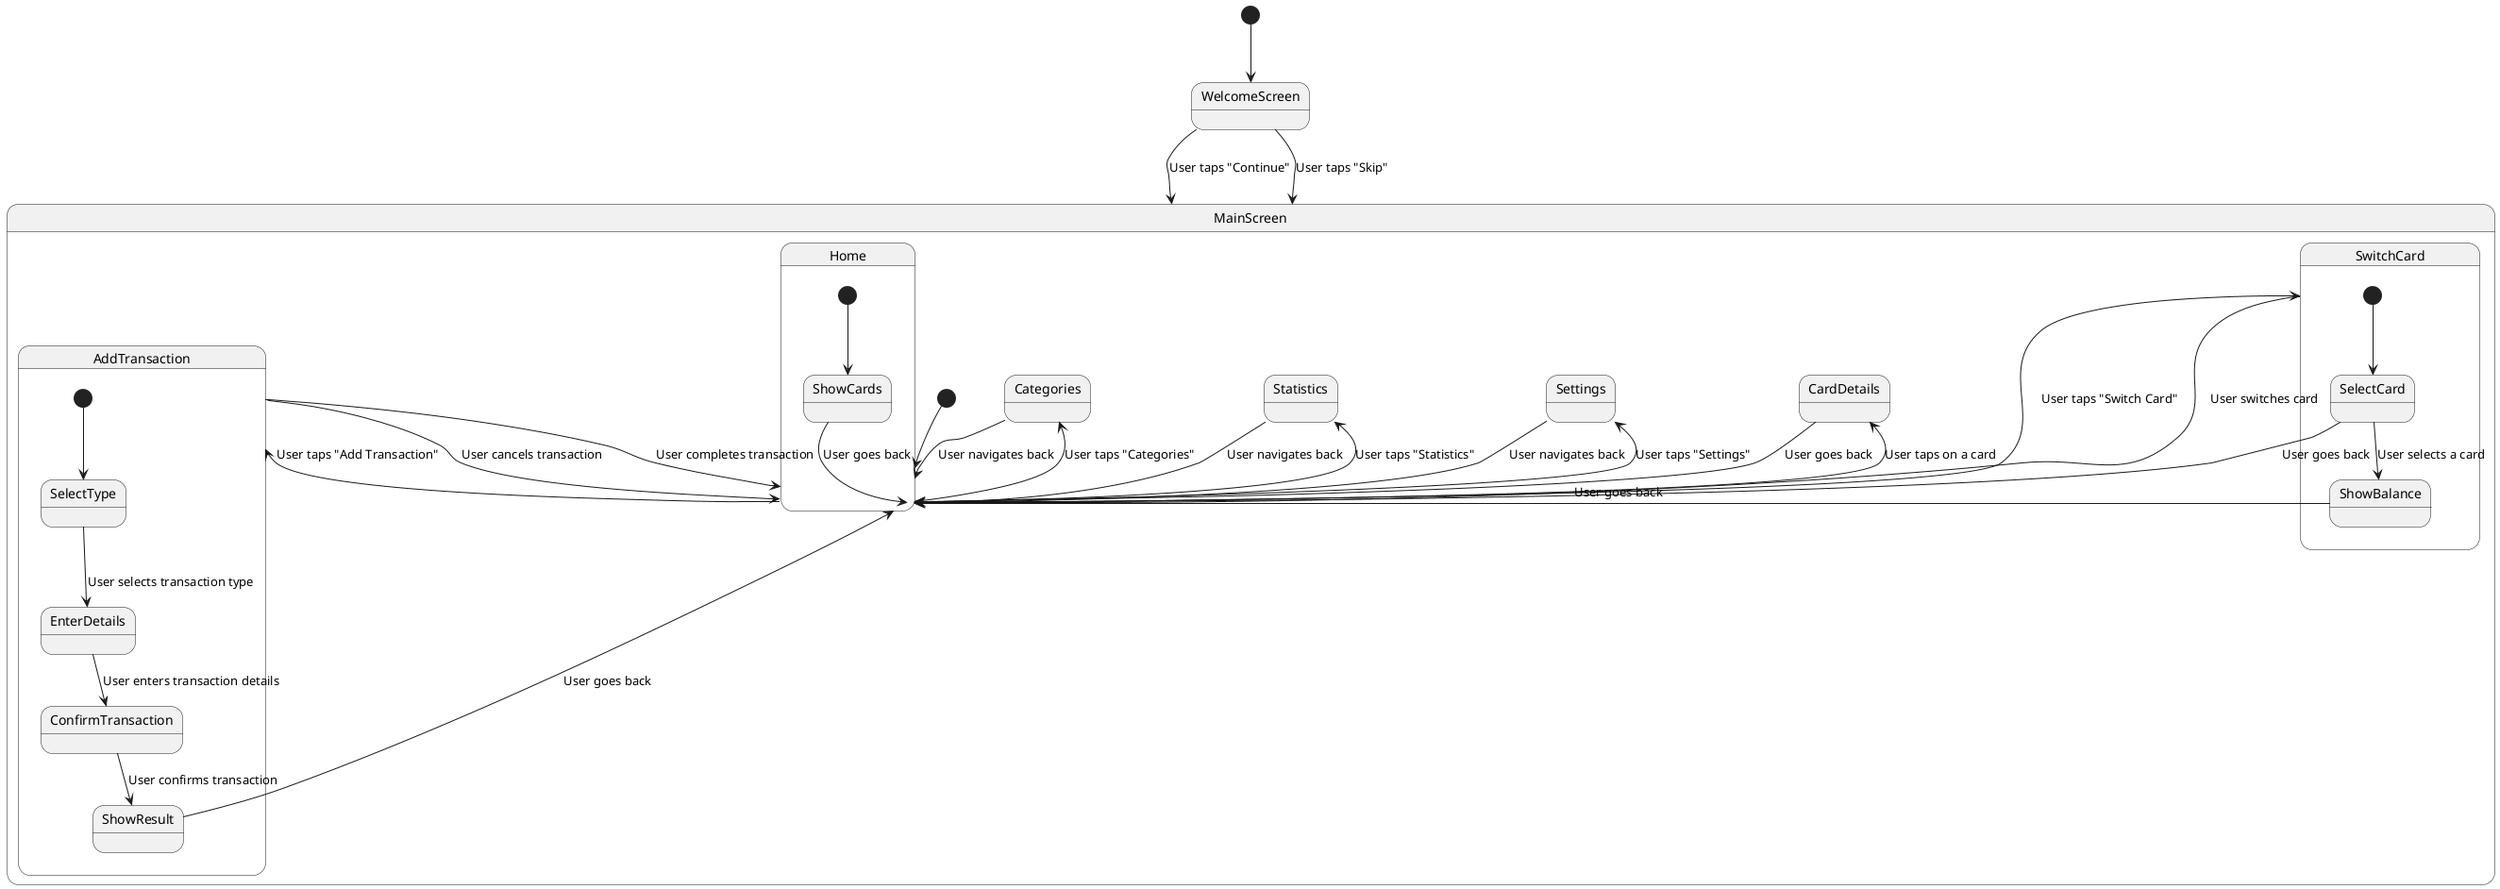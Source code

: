 @startuml

[*] --> WelcomeScreen
WelcomeScreen --> MainScreen: User taps "Continue"

state MainScreen {
  [*] --> Home
  Home --> Categories: User taps "Categories"
  Home --> Statistics: User taps "Statistics"
  Home --> Settings: User taps "Settings"
  Categories --> Home: User navigates back
  Statistics --> Home: User navigates back
  Settings --> Home: User navigates back
  Home --> CardDetails: User taps on a card
  CardDetails --> Home: User goes back
  Home --> AddTransaction: User taps "Add Transaction"
  AddTransaction --> Home: User cancels transaction
  AddTransaction --> Home: User completes transaction
  Home --> SwitchCard: User taps "Switch Card"
  SwitchCard --> Home: User switches card
}

state Home {
  [*] --> ShowCards
  ShowCards --> Home: User goes back
}

state AddTransaction {
  [*] --> SelectType
  SelectType --> EnterDetails: User selects transaction type
  EnterDetails --> ConfirmTransaction: User enters transaction details
  ConfirmTransaction --> ShowResult: User confirms transaction
  ShowResult --> Home: User goes back
}

state SwitchCard {
  [*] --> SelectCard
  SelectCard --> Home: User goes back
  SelectCard --> ShowBalance: User selects a card
  ShowBalance --> Home: User goes back
}

WelcomeScreen --> MainScreen: User taps "Skip"

@enduml